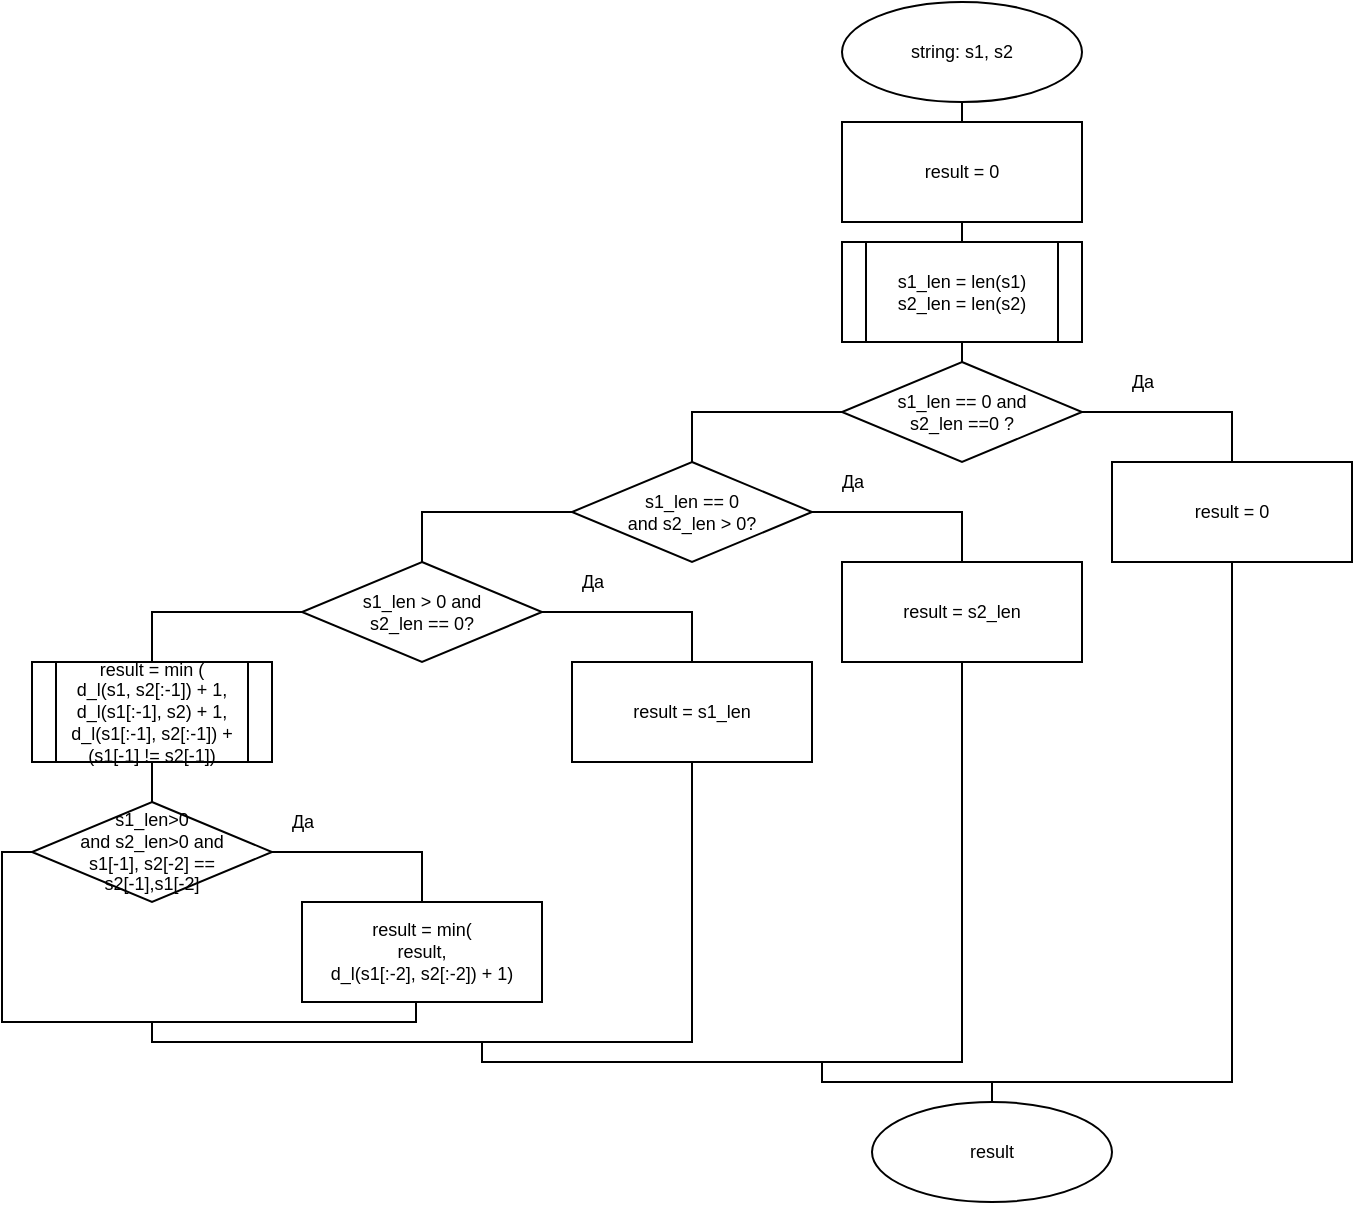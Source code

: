 <mxfile version="13.0.3" type="device" pages="4"><diagram id="ky_D2-CPcVHfG4twRtml" name="rec_dl"><mxGraphModel dx="1348" dy="816" grid="1" gridSize="10" guides="1" tooltips="1" connect="1" arrows="1" fold="1" page="1" pageScale="1" pageWidth="850" pageHeight="1100" math="0" shadow="0"><root><mxCell id="0"/><mxCell id="1" parent="0"/><mxCell id="SP39VCuTIbJQBI7lPQEr-2" value="string: s1, s2" style="ellipse;whiteSpace=wrap;html=1;fontSize=9;" parent="1" vertex="1"><mxGeometry x="550" y="20" width="120" height="50" as="geometry"/></mxCell><mxCell id="SP39VCuTIbJQBI7lPQEr-27" style="edgeStyle=orthogonalEdgeStyle;rounded=0;orthogonalLoop=1;jettySize=auto;html=1;entryX=0.5;entryY=0;entryDx=0;entryDy=0;endArrow=none;endFill=0;fontSize=9;" parent="1" source="SP39VCuTIbJQBI7lPQEr-5" target="SP39VCuTIbJQBI7lPQEr-6" edge="1"><mxGeometry relative="1" as="geometry"/></mxCell><mxCell id="SP39VCuTIbJQBI7lPQEr-5" value="s1_len == 0 and &lt;br&gt;s2_len ==0 ?" style="rhombus;whiteSpace=wrap;html=1;fontSize=9;" parent="1" vertex="1"><mxGeometry x="550" y="200" width="120" height="50" as="geometry"/></mxCell><mxCell id="SP39VCuTIbJQBI7lPQEr-6" value="s1_len == 0 &lt;br&gt;and s2_len &amp;gt; 0?" style="rhombus;whiteSpace=wrap;html=1;fontSize=9;" parent="1" vertex="1"><mxGeometry x="415" y="250" width="120" height="50" as="geometry"/></mxCell><mxCell id="SP39VCuTIbJQBI7lPQEr-7" value="result = 0" style="rounded=0;whiteSpace=wrap;html=1;fontSize=9;" parent="1" vertex="1"><mxGeometry x="685" y="250" width="120" height="50" as="geometry"/></mxCell><mxCell id="SP39VCuTIbJQBI7lPQEr-8" value="result = s2_len" style="rounded=0;whiteSpace=wrap;html=1;fontSize=9;" parent="1" vertex="1"><mxGeometry x="550" y="300" width="120" height="50" as="geometry"/></mxCell><mxCell id="SP39VCuTIbJQBI7lPQEr-9" value="s1_len &amp;gt; 0 and&lt;br&gt;s2_len == 0?" style="rhombus;whiteSpace=wrap;html=1;fontSize=9;" parent="1" vertex="1"><mxGeometry x="280" y="300" width="120" height="50" as="geometry"/></mxCell><mxCell id="SP39VCuTIbJQBI7lPQEr-10" value="result = s1_len" style="rounded=0;whiteSpace=wrap;html=1;fontSize=9;" parent="1" vertex="1"><mxGeometry x="415" y="350" width="120" height="50" as="geometry"/></mxCell><mxCell id="SP39VCuTIbJQBI7lPQEr-11" value="result = min (&lt;br&gt;d_l(s1, s2[:-1]) + 1,&lt;br&gt;d_l(s1[:-1], s2) + 1,&lt;br&gt;d_l(s1[:-1], s2[:-1]) +&lt;br&gt;(s1[-1] != s2[-1])&lt;br&gt;" style="shape=process;whiteSpace=wrap;html=1;backgroundOutline=1;fontSize=9;" parent="1" vertex="1"><mxGeometry x="145" y="350" width="120" height="50" as="geometry"/></mxCell><mxCell id="SP39VCuTIbJQBI7lPQEr-12" value="s1_len&amp;gt;0 &lt;br&gt;and s2_len&amp;gt;0 and &lt;br&gt;s1[-1], s2[-2] == &lt;br&gt;s2[-1],s1[-2]" style="rhombus;whiteSpace=wrap;html=1;fontSize=9;" parent="1" vertex="1"><mxGeometry x="145" y="420" width="120" height="50" as="geometry"/></mxCell><mxCell id="SP39VCuTIbJQBI7lPQEr-13" value="result = min(&lt;br&gt;result,&lt;br&gt;d_l(s1[:-2], s2[:-2]) + 1)" style="rounded=0;whiteSpace=wrap;html=1;fontSize=9;" parent="1" vertex="1"><mxGeometry x="280" y="470" width="120" height="50" as="geometry"/></mxCell><mxCell id="SP39VCuTIbJQBI7lPQEr-14" value="" style="endArrow=none;html=1;entryX=0.5;entryY=1;entryDx=0;entryDy=0;exitX=0.5;exitY=0;exitDx=0;exitDy=0;edgeStyle=orthogonalEdgeStyle;fontSize=9;" parent="1" source="SP39VCuTIbJQBI7lPQEr-3" target="SP39VCuTIbJQBI7lPQEr-2" edge="1"><mxGeometry width="50" height="50" relative="1" as="geometry"><mxPoint x="560" y="440" as="sourcePoint"/><mxPoint x="610" y="390" as="targetPoint"/></mxGeometry></mxCell><mxCell id="SP39VCuTIbJQBI7lPQEr-3" value="result = 0" style="rounded=0;whiteSpace=wrap;html=1;fontSize=9;" parent="1" vertex="1"><mxGeometry x="550" y="80" width="120" height="50" as="geometry"/></mxCell><mxCell id="SP39VCuTIbJQBI7lPQEr-15" value="" style="endArrow=none;html=1;entryX=0.5;entryY=1;entryDx=0;entryDy=0;exitX=0.5;exitY=0;exitDx=0;exitDy=0;edgeStyle=orthogonalEdgeStyle;fontSize=9;" parent="1" source="SP39VCuTIbJQBI7lPQEr-4" target="SP39VCuTIbJQBI7lPQEr-3" edge="1"><mxGeometry width="50" height="50" relative="1" as="geometry"><mxPoint x="610" y="200" as="sourcePoint"/><mxPoint x="610" y="70" as="targetPoint"/></mxGeometry></mxCell><mxCell id="SP39VCuTIbJQBI7lPQEr-4" value="s1_len = len(s1)&lt;br style=&quot;font-size: 9px;&quot;&gt;s2_len = len(s2)" style="shape=process;whiteSpace=wrap;html=1;backgroundOutline=1;fontSize=9;" parent="1" vertex="1"><mxGeometry x="550" y="140" width="120" height="50" as="geometry"/></mxCell><mxCell id="SP39VCuTIbJQBI7lPQEr-16" value="" style="endArrow=none;html=1;entryX=0.5;entryY=1;entryDx=0;entryDy=0;exitX=0.5;exitY=0;exitDx=0;exitDy=0;edgeStyle=orthogonalEdgeStyle;fontSize=9;" parent="1" source="SP39VCuTIbJQBI7lPQEr-5" target="SP39VCuTIbJQBI7lPQEr-4" edge="1"><mxGeometry width="50" height="50" relative="1" as="geometry"><mxPoint x="610" y="200" as="sourcePoint"/><mxPoint x="610" y="130" as="targetPoint"/></mxGeometry></mxCell><mxCell id="SP39VCuTIbJQBI7lPQEr-26" value="result" style="ellipse;whiteSpace=wrap;html=1;fontSize=9;" parent="1" vertex="1"><mxGeometry x="565" y="570" width="120" height="50" as="geometry"/></mxCell><mxCell id="SP39VCuTIbJQBI7lPQEr-28" style="edgeStyle=orthogonalEdgeStyle;rounded=0;orthogonalLoop=1;jettySize=auto;html=1;entryX=0.5;entryY=0;entryDx=0;entryDy=0;endArrow=none;endFill=0;exitX=0;exitY=0.5;exitDx=0;exitDy=0;fontSize=9;" parent="1" source="SP39VCuTIbJQBI7lPQEr-6" target="SP39VCuTIbJQBI7lPQEr-9" edge="1"><mxGeometry relative="1" as="geometry"><mxPoint x="560" y="235" as="sourcePoint"/><mxPoint x="485" y="260" as="targetPoint"/></mxGeometry></mxCell><mxCell id="SP39VCuTIbJQBI7lPQEr-29" style="edgeStyle=orthogonalEdgeStyle;rounded=0;orthogonalLoop=1;jettySize=auto;html=1;entryX=0.5;entryY=0;entryDx=0;entryDy=0;endArrow=none;endFill=0;exitX=0;exitY=0.5;exitDx=0;exitDy=0;fontSize=9;" parent="1" source="SP39VCuTIbJQBI7lPQEr-9" target="SP39VCuTIbJQBI7lPQEr-11" edge="1"><mxGeometry relative="1" as="geometry"><mxPoint x="570" y="245" as="sourcePoint"/><mxPoint x="495" y="270" as="targetPoint"/></mxGeometry></mxCell><mxCell id="SP39VCuTIbJQBI7lPQEr-30" style="edgeStyle=orthogonalEdgeStyle;rounded=0;orthogonalLoop=1;jettySize=auto;html=1;entryX=0.5;entryY=0;entryDx=0;entryDy=0;endArrow=none;endFill=0;exitX=1;exitY=0.5;exitDx=0;exitDy=0;fontSize=9;" parent="1" source="SP39VCuTIbJQBI7lPQEr-5" target="SP39VCuTIbJQBI7lPQEr-7" edge="1"><mxGeometry relative="1" as="geometry"><mxPoint x="580" y="255" as="sourcePoint"/><mxPoint x="505" y="280" as="targetPoint"/></mxGeometry></mxCell><mxCell id="SP39VCuTIbJQBI7lPQEr-31" style="edgeStyle=orthogonalEdgeStyle;rounded=0;orthogonalLoop=1;jettySize=auto;html=1;entryX=1;entryY=0.5;entryDx=0;entryDy=0;endArrow=none;endFill=0;exitX=0.5;exitY=0;exitDx=0;exitDy=0;fontSize=9;" parent="1" source="SP39VCuTIbJQBI7lPQEr-8" target="SP39VCuTIbJQBI7lPQEr-6" edge="1"><mxGeometry relative="1" as="geometry"><mxPoint x="590" y="265" as="sourcePoint"/><mxPoint x="515" y="290" as="targetPoint"/></mxGeometry></mxCell><mxCell id="SP39VCuTIbJQBI7lPQEr-32" style="edgeStyle=orthogonalEdgeStyle;rounded=0;orthogonalLoop=1;jettySize=auto;html=1;entryX=1;entryY=0.5;entryDx=0;entryDy=0;endArrow=none;endFill=0;exitX=0.5;exitY=0;exitDx=0;exitDy=0;fontSize=9;" parent="1" source="SP39VCuTIbJQBI7lPQEr-10" target="SP39VCuTIbJQBI7lPQEr-9" edge="1"><mxGeometry relative="1" as="geometry"><mxPoint x="600" y="275" as="sourcePoint"/><mxPoint x="525" y="300" as="targetPoint"/></mxGeometry></mxCell><mxCell id="SP39VCuTIbJQBI7lPQEr-33" style="edgeStyle=orthogonalEdgeStyle;rounded=0;orthogonalLoop=1;jettySize=auto;html=1;entryX=0.5;entryY=1;entryDx=0;entryDy=0;endArrow=none;endFill=0;exitX=0.5;exitY=0;exitDx=0;exitDy=0;fontSize=9;" parent="1" source="SP39VCuTIbJQBI7lPQEr-12" target="SP39VCuTIbJQBI7lPQEr-11" edge="1"><mxGeometry relative="1" as="geometry"><mxPoint x="610" y="285" as="sourcePoint"/><mxPoint x="535" y="310" as="targetPoint"/></mxGeometry></mxCell><mxCell id="SP39VCuTIbJQBI7lPQEr-36" style="edgeStyle=orthogonalEdgeStyle;rounded=0;orthogonalLoop=1;jettySize=auto;html=1;entryX=0.5;entryY=0;entryDx=0;entryDy=0;endArrow=none;endFill=0;exitX=1;exitY=0.5;exitDx=0;exitDy=0;fontSize=9;" parent="1" source="SP39VCuTIbJQBI7lPQEr-12" target="SP39VCuTIbJQBI7lPQEr-13" edge="1"><mxGeometry relative="1" as="geometry"><mxPoint x="620" y="295" as="sourcePoint"/><mxPoint x="545" y="320" as="targetPoint"/></mxGeometry></mxCell><mxCell id="SP39VCuTIbJQBI7lPQEr-39" style="edgeStyle=orthogonalEdgeStyle;rounded=0;orthogonalLoop=1;jettySize=auto;html=1;endArrow=none;endFill=0;exitX=0.5;exitY=1;exitDx=0;exitDy=0;fontSize=9;" parent="1" source="SP39VCuTIbJQBI7lPQEr-8" edge="1"><mxGeometry relative="1" as="geometry"><mxPoint x="650" y="325" as="sourcePoint"/><mxPoint x="540" y="550" as="targetPoint"/><Array as="points"><mxPoint x="610" y="550"/></Array></mxGeometry></mxCell><mxCell id="SP39VCuTIbJQBI7lPQEr-40" style="edgeStyle=orthogonalEdgeStyle;rounded=0;orthogonalLoop=1;jettySize=auto;html=1;entryX=0.5;entryY=1;entryDx=0;entryDy=0;endArrow=none;endFill=0;fontSize=9;" parent="1" target="SP39VCuTIbJQBI7lPQEr-10" edge="1"><mxGeometry relative="1" as="geometry"><mxPoint x="360" y="540" as="sourcePoint"/><mxPoint x="585" y="360" as="targetPoint"/><Array as="points"><mxPoint x="360" y="540"/><mxPoint x="475" y="540"/></Array></mxGeometry></mxCell><mxCell id="SP39VCuTIbJQBI7lPQEr-41" style="edgeStyle=orthogonalEdgeStyle;rounded=0;orthogonalLoop=1;jettySize=auto;html=1;entryX=0;entryY=0.5;entryDx=0;entryDy=0;endArrow=none;endFill=0;exitX=0.5;exitY=0;exitDx=0;exitDy=0;fontSize=9;" parent="1" source="SP39VCuTIbJQBI7lPQEr-26" target="SP39VCuTIbJQBI7lPQEr-12" edge="1"><mxGeometry relative="1" as="geometry"><mxPoint x="670" y="345" as="sourcePoint"/><mxPoint x="595" y="370" as="targetPoint"/><Array as="points"><mxPoint x="625" y="560"/><mxPoint x="540" y="560"/><mxPoint x="540" y="550"/><mxPoint x="370" y="550"/><mxPoint x="370" y="540"/><mxPoint x="205" y="540"/><mxPoint x="205" y="530"/><mxPoint x="130" y="530"/><mxPoint x="130" y="445"/></Array></mxGeometry></mxCell><mxCell id="SP39VCuTIbJQBI7lPQEr-42" style="edgeStyle=orthogonalEdgeStyle;rounded=0;orthogonalLoop=1;jettySize=auto;html=1;endArrow=none;endFill=0;entryX=0.475;entryY=1;entryDx=0;entryDy=0;entryPerimeter=0;fontSize=9;" parent="1" target="SP39VCuTIbJQBI7lPQEr-13" edge="1"><mxGeometry relative="1" as="geometry"><mxPoint x="170" y="530" as="sourcePoint"/><mxPoint x="410" y="520" as="targetPoint"/><Array as="points"><mxPoint x="170" y="530"/><mxPoint x="337" y="530"/></Array></mxGeometry></mxCell><mxCell id="SP39VCuTIbJQBI7lPQEr-43" style="edgeStyle=orthogonalEdgeStyle;rounded=0;orthogonalLoop=1;jettySize=auto;html=1;endArrow=none;endFill=0;exitX=0.5;exitY=1;exitDx=0;exitDy=0;fontSize=9;" parent="1" source="SP39VCuTIbJQBI7lPQEr-7" edge="1"><mxGeometry relative="1" as="geometry"><mxPoint x="690" y="365" as="sourcePoint"/><mxPoint x="620" y="560" as="targetPoint"/><Array as="points"><mxPoint x="745" y="560"/></Array></mxGeometry></mxCell><mxCell id="SP39VCuTIbJQBI7lPQEr-44" value="Да" style="text;html=1;align=center;verticalAlign=middle;resizable=0;points=[];autosize=1;fontSize=9;" parent="1" vertex="1"><mxGeometry x="685" y="200" width="30" height="20" as="geometry"/></mxCell><mxCell id="SP39VCuTIbJQBI7lPQEr-46" value="Да" style="text;html=1;align=center;verticalAlign=middle;resizable=0;points=[];autosize=1;fontSize=9;" parent="1" vertex="1"><mxGeometry x="540" y="250" width="30" height="20" as="geometry"/></mxCell><mxCell id="SP39VCuTIbJQBI7lPQEr-47" value="Да" style="text;html=1;align=center;verticalAlign=middle;resizable=0;points=[];autosize=1;fontSize=9;" parent="1" vertex="1"><mxGeometry x="410" y="300" width="30" height="20" as="geometry"/></mxCell><mxCell id="SP39VCuTIbJQBI7lPQEr-48" value="Да" style="text;html=1;align=center;verticalAlign=middle;resizable=0;points=[];autosize=1;fontSize=9;" parent="1" vertex="1"><mxGeometry x="265" y="420" width="30" height="20" as="geometry"/></mxCell></root></mxGraphModel></diagram><diagram id="yo1OlaSISUjpaXeY6Pjs" name="non_rec_dl"><mxGraphModel dx="1348" dy="816" grid="1" gridSize="10" guides="1" tooltips="1" connect="1" arrows="1" fold="1" page="1" pageScale="1" pageWidth="850" pageHeight="1100" math="0" shadow="0"><root><mxCell id="4mEBQRxK8XHtS1Krrnjc-0"/><mxCell id="4mEBQRxK8XHtS1Krrnjc-1" parent="4mEBQRxK8XHtS1Krrnjc-0"/><mxCell id="h8uijVu3lMGzjqXWiKqI-0" value="string: s1, s2" style="ellipse;whiteSpace=wrap;html=1;fontSize=9;" vertex="1" parent="4mEBQRxK8XHtS1Krrnjc-1"><mxGeometry x="550" y="10" width="120" height="50" as="geometry"/></mxCell><mxCell id="h8uijVu3lMGzjqXWiKqI-1" style="edgeStyle=orthogonalEdgeStyle;rounded=0;orthogonalLoop=1;jettySize=auto;html=1;entryX=0.5;entryY=0;entryDx=0;entryDy=0;endArrow=none;endFill=0;fontSize=9;" edge="1" parent="4mEBQRxK8XHtS1Krrnjc-1" source="h8uijVu3lMGzjqXWiKqI-2" target="h8uijVu3lMGzjqXWiKqI-3"><mxGeometry relative="1" as="geometry"/></mxCell><mxCell id="h8uijVu3lMGzjqXWiKqI-2" value="s1_len == 0 and &lt;br style=&quot;font-size: 9px;&quot;&gt;s2_len ==0 ?" style="rhombus;whiteSpace=wrap;html=1;fontSize=9;" vertex="1" parent="4mEBQRxK8XHtS1Krrnjc-1"><mxGeometry x="550" y="370" width="120" height="50" as="geometry"/></mxCell><mxCell id="h8uijVu3lMGzjqXWiKqI-3" value="s1_len == 0 &lt;br style=&quot;font-size: 9px;&quot;&gt;and s2_len &amp;gt; 0?" style="rhombus;whiteSpace=wrap;html=1;fontSize=9;" vertex="1" parent="4mEBQRxK8XHtS1Krrnjc-1"><mxGeometry x="415" y="420" width="120" height="50" as="geometry"/></mxCell><mxCell id="h8uijVu3lMGzjqXWiKqI-4" value="matr[i][j]&amp;nbsp;= 0" style="rounded=0;whiteSpace=wrap;html=1;fontSize=9;" vertex="1" parent="4mEBQRxK8XHtS1Krrnjc-1"><mxGeometry x="685" y="420" width="120" height="50" as="geometry"/></mxCell><mxCell id="h8uijVu3lMGzjqXWiKqI-5" value="matr[i][j]&amp;nbsp;= s2_len" style="rounded=0;whiteSpace=wrap;html=1;fontSize=9;" vertex="1" parent="4mEBQRxK8XHtS1Krrnjc-1"><mxGeometry x="550" y="470" width="120" height="50" as="geometry"/></mxCell><mxCell id="h8uijVu3lMGzjqXWiKqI-6" value="s1_len &amp;gt; 0 and&lt;br style=&quot;font-size: 9px;&quot;&gt;s2_len == 0?" style="rhombus;whiteSpace=wrap;html=1;fontSize=9;" vertex="1" parent="4mEBQRxK8XHtS1Krrnjc-1"><mxGeometry x="280" y="470" width="120" height="50" as="geometry"/></mxCell><mxCell id="h8uijVu3lMGzjqXWiKqI-7" value="matr[i][j] = s1_len" style="rounded=0;whiteSpace=wrap;html=1;fontSize=9;" vertex="1" parent="4mEBQRxK8XHtS1Krrnjc-1"><mxGeometry x="415" y="520" width="120" height="50" as="geometry"/></mxCell><mxCell id="h8uijVu3lMGzjqXWiKqI-8" value="result = min (&lt;br style=&quot;font-size: 9px;&quot;&gt;d_l(s1, s2[:-1]) + 1,&lt;br style=&quot;font-size: 9px;&quot;&gt;d_l(s1[:-1], s2) + 1,&lt;br style=&quot;font-size: 9px;&quot;&gt;d_l(s1[:-1], s2[:-1]) +&lt;br style=&quot;font-size: 9px;&quot;&gt;(s1[-1] != s2[-1])&lt;br style=&quot;font-size: 9px;&quot;&gt;" style="shape=process;whiteSpace=wrap;html=1;backgroundOutline=1;fontSize=9;" vertex="1" parent="4mEBQRxK8XHtS1Krrnjc-1"><mxGeometry x="145" y="520" width="120" height="50" as="geometry"/></mxCell><mxCell id="h8uijVu3lMGzjqXWiKqI-9" value="s1_len&amp;gt;0 &lt;br style=&quot;font-size: 9px;&quot;&gt;and s2_len&amp;gt;0 and &lt;br style=&quot;font-size: 9px;&quot;&gt;s1[-1], s2[-2] == &lt;br style=&quot;font-size: 9px;&quot;&gt;s2[-1],s1[-2]" style="rhombus;whiteSpace=wrap;html=1;fontSize=9;" vertex="1" parent="4mEBQRxK8XHtS1Krrnjc-1"><mxGeometry x="145" y="590" width="120" height="50" as="geometry"/></mxCell><mxCell id="h8uijVu3lMGzjqXWiKqI-10" value="matr[i][j]&amp;nbsp;= min(&lt;br style=&quot;font-size: 9px&quot;&gt;result,&lt;br style=&quot;font-size: 9px&quot;&gt;d_l(s1[:-2], s2[:-2]) + 1)" style="rounded=0;whiteSpace=wrap;html=1;fontSize=9;" vertex="1" parent="4mEBQRxK8XHtS1Krrnjc-1"><mxGeometry x="280" y="640" width="120" height="50" as="geometry"/></mxCell><mxCell id="h8uijVu3lMGzjqXWiKqI-12" value="result = 0" style="rounded=0;whiteSpace=wrap;html=1;fontSize=9;" vertex="1" parent="4mEBQRxK8XHtS1Krrnjc-1"><mxGeometry x="550" y="70" width="120" height="50" as="geometry"/></mxCell><mxCell id="h8uijVu3lMGzjqXWiKqI-13" value="" style="endArrow=none;html=1;entryX=0.5;entryY=1;entryDx=0;entryDy=0;exitX=0.5;exitY=0;exitDx=0;exitDy=0;edgeStyle=orthogonalEdgeStyle;fontSize=9;" edge="1" parent="4mEBQRxK8XHtS1Krrnjc-1" source="h8uijVu3lMGzjqXWiKqI-14" target="h8uijVu3lMGzjqXWiKqI-12"><mxGeometry width="50" height="50" relative="1" as="geometry"><mxPoint x="610" y="250" as="sourcePoint"/><mxPoint x="610" y="120" as="targetPoint"/></mxGeometry></mxCell><mxCell id="h8uijVu3lMGzjqXWiKqI-14" value="s1_len = len(s1)&lt;br style=&quot;font-size: 9px;&quot;&gt;s2_len = len(s2)" style="shape=process;whiteSpace=wrap;html=1;backgroundOutline=1;fontSize=9;" vertex="1" parent="4mEBQRxK8XHtS1Krrnjc-1"><mxGeometry x="550" y="130" width="120" height="50" as="geometry"/></mxCell><mxCell id="h8uijVu3lMGzjqXWiKqI-15" value="" style="endArrow=none;html=1;entryX=0.5;entryY=1;entryDx=0;entryDy=0;exitX=0.5;exitY=0;exitDx=0;exitDy=0;edgeStyle=orthogonalEdgeStyle;fontSize=9;" edge="1" parent="4mEBQRxK8XHtS1Krrnjc-1" source="ArWxtV7u7a6Lw9DcwLxi-5" target="h8uijVu3lMGzjqXWiKqI-14"><mxGeometry width="50" height="50" relative="1" as="geometry"><mxPoint x="610" y="250" as="sourcePoint"/><mxPoint x="610" y="180" as="targetPoint"/></mxGeometry></mxCell><mxCell id="h8uijVu3lMGzjqXWiKqI-16" value="result" style="ellipse;whiteSpace=wrap;html=1;fontSize=9;" vertex="1" parent="4mEBQRxK8XHtS1Krrnjc-1"><mxGeometry x="565" y="860" width="120" height="50" as="geometry"/></mxCell><mxCell id="h8uijVu3lMGzjqXWiKqI-17" style="edgeStyle=orthogonalEdgeStyle;rounded=0;orthogonalLoop=1;jettySize=auto;html=1;entryX=0.5;entryY=0;entryDx=0;entryDy=0;endArrow=none;endFill=0;exitX=0;exitY=0.5;exitDx=0;exitDy=0;fontSize=9;" edge="1" parent="4mEBQRxK8XHtS1Krrnjc-1" source="h8uijVu3lMGzjqXWiKqI-3" target="h8uijVu3lMGzjqXWiKqI-6"><mxGeometry relative="1" as="geometry"><mxPoint x="560" y="405" as="sourcePoint"/><mxPoint x="485" y="430" as="targetPoint"/></mxGeometry></mxCell><mxCell id="h8uijVu3lMGzjqXWiKqI-18" style="edgeStyle=orthogonalEdgeStyle;rounded=0;orthogonalLoop=1;jettySize=auto;html=1;entryX=0.5;entryY=0;entryDx=0;entryDy=0;endArrow=none;endFill=0;exitX=0;exitY=0.5;exitDx=0;exitDy=0;fontSize=9;" edge="1" parent="4mEBQRxK8XHtS1Krrnjc-1" source="h8uijVu3lMGzjqXWiKqI-6" target="h8uijVu3lMGzjqXWiKqI-8"><mxGeometry relative="1" as="geometry"><mxPoint x="570" y="415" as="sourcePoint"/><mxPoint x="495" y="440" as="targetPoint"/></mxGeometry></mxCell><mxCell id="h8uijVu3lMGzjqXWiKqI-19" style="edgeStyle=orthogonalEdgeStyle;rounded=0;orthogonalLoop=1;jettySize=auto;html=1;entryX=0.5;entryY=0;entryDx=0;entryDy=0;endArrow=none;endFill=0;exitX=1;exitY=0.5;exitDx=0;exitDy=0;fontSize=9;" edge="1" parent="4mEBQRxK8XHtS1Krrnjc-1" source="h8uijVu3lMGzjqXWiKqI-2" target="h8uijVu3lMGzjqXWiKqI-4"><mxGeometry relative="1" as="geometry"><mxPoint x="580" y="425" as="sourcePoint"/><mxPoint x="505" y="450" as="targetPoint"/></mxGeometry></mxCell><mxCell id="h8uijVu3lMGzjqXWiKqI-20" style="edgeStyle=orthogonalEdgeStyle;rounded=0;orthogonalLoop=1;jettySize=auto;html=1;entryX=1;entryY=0.5;entryDx=0;entryDy=0;endArrow=none;endFill=0;exitX=0.5;exitY=0;exitDx=0;exitDy=0;fontSize=9;" edge="1" parent="4mEBQRxK8XHtS1Krrnjc-1" source="h8uijVu3lMGzjqXWiKqI-5" target="h8uijVu3lMGzjqXWiKqI-3"><mxGeometry relative="1" as="geometry"><mxPoint x="590" y="435" as="sourcePoint"/><mxPoint x="515" y="460" as="targetPoint"/></mxGeometry></mxCell><mxCell id="h8uijVu3lMGzjqXWiKqI-21" style="edgeStyle=orthogonalEdgeStyle;rounded=0;orthogonalLoop=1;jettySize=auto;html=1;entryX=1;entryY=0.5;entryDx=0;entryDy=0;endArrow=none;endFill=0;exitX=0.5;exitY=0;exitDx=0;exitDy=0;fontSize=9;" edge="1" parent="4mEBQRxK8XHtS1Krrnjc-1" source="h8uijVu3lMGzjqXWiKqI-7" target="h8uijVu3lMGzjqXWiKqI-6"><mxGeometry relative="1" as="geometry"><mxPoint x="600" y="445" as="sourcePoint"/><mxPoint x="525" y="470" as="targetPoint"/></mxGeometry></mxCell><mxCell id="h8uijVu3lMGzjqXWiKqI-22" style="edgeStyle=orthogonalEdgeStyle;rounded=0;orthogonalLoop=1;jettySize=auto;html=1;entryX=0.5;entryY=1;entryDx=0;entryDy=0;endArrow=none;endFill=0;exitX=0.5;exitY=0;exitDx=0;exitDy=0;fontSize=9;" edge="1" parent="4mEBQRxK8XHtS1Krrnjc-1" source="h8uijVu3lMGzjqXWiKqI-9" target="h8uijVu3lMGzjqXWiKqI-8"><mxGeometry relative="1" as="geometry"><mxPoint x="610" y="455" as="sourcePoint"/><mxPoint x="535" y="480" as="targetPoint"/></mxGeometry></mxCell><mxCell id="h8uijVu3lMGzjqXWiKqI-23" style="edgeStyle=orthogonalEdgeStyle;rounded=0;orthogonalLoop=1;jettySize=auto;html=1;entryX=0.5;entryY=0;entryDx=0;entryDy=0;endArrow=none;endFill=0;exitX=1;exitY=0.5;exitDx=0;exitDy=0;fontSize=9;" edge="1" parent="4mEBQRxK8XHtS1Krrnjc-1" source="h8uijVu3lMGzjqXWiKqI-9" target="h8uijVu3lMGzjqXWiKqI-10"><mxGeometry relative="1" as="geometry"><mxPoint x="620" y="465" as="sourcePoint"/><mxPoint x="545" y="490" as="targetPoint"/></mxGeometry></mxCell><mxCell id="h8uijVu3lMGzjqXWiKqI-24" style="edgeStyle=orthogonalEdgeStyle;rounded=0;orthogonalLoop=1;jettySize=auto;html=1;endArrow=none;endFill=0;exitX=0.5;exitY=1;exitDx=0;exitDy=0;fontSize=9;" edge="1" parent="4mEBQRxK8XHtS1Krrnjc-1" source="h8uijVu3lMGzjqXWiKqI-5"><mxGeometry relative="1" as="geometry"><mxPoint x="650" y="495" as="sourcePoint"/><mxPoint x="540" y="720" as="targetPoint"/><Array as="points"><mxPoint x="610" y="720"/></Array></mxGeometry></mxCell><mxCell id="h8uijVu3lMGzjqXWiKqI-25" style="edgeStyle=orthogonalEdgeStyle;rounded=0;orthogonalLoop=1;jettySize=auto;html=1;entryX=0.5;entryY=1;entryDx=0;entryDy=0;endArrow=none;endFill=0;fontSize=9;" edge="1" parent="4mEBQRxK8XHtS1Krrnjc-1" target="h8uijVu3lMGzjqXWiKqI-7"><mxGeometry relative="1" as="geometry"><mxPoint x="360" y="710" as="sourcePoint"/><mxPoint x="585" y="530" as="targetPoint"/><Array as="points"><mxPoint x="360" y="710"/><mxPoint x="475" y="710"/></Array></mxGeometry></mxCell><mxCell id="h8uijVu3lMGzjqXWiKqI-26" style="edgeStyle=orthogonalEdgeStyle;rounded=0;orthogonalLoop=1;jettySize=auto;html=1;entryX=0;entryY=0.5;entryDx=0;entryDy=0;endArrow=none;endFill=0;exitX=0.5;exitY=1;exitDx=0;exitDy=0;fontSize=9;exitPerimeter=0;" edge="1" parent="4mEBQRxK8XHtS1Krrnjc-1" source="ArWxtV7u7a6Lw9DcwLxi-13" target="h8uijVu3lMGzjqXWiKqI-9"><mxGeometry relative="1" as="geometry"><mxPoint x="670" y="515" as="sourcePoint"/><mxPoint x="595" y="540" as="targetPoint"/><Array as="points"><mxPoint x="625" y="800"/><mxPoint x="625" y="730"/><mxPoint x="540" y="730"/><mxPoint x="540" y="720"/><mxPoint x="370" y="720"/><mxPoint x="370" y="710"/><mxPoint x="205" y="710"/><mxPoint x="205" y="700"/><mxPoint x="130" y="700"/><mxPoint x="130" y="615"/></Array></mxGeometry></mxCell><mxCell id="h8uijVu3lMGzjqXWiKqI-27" style="edgeStyle=orthogonalEdgeStyle;rounded=0;orthogonalLoop=1;jettySize=auto;html=1;endArrow=none;endFill=0;entryX=0.475;entryY=1;entryDx=0;entryDy=0;entryPerimeter=0;fontSize=9;" edge="1" parent="4mEBQRxK8XHtS1Krrnjc-1" target="h8uijVu3lMGzjqXWiKqI-10"><mxGeometry relative="1" as="geometry"><mxPoint x="170" y="700" as="sourcePoint"/><mxPoint x="410" y="690" as="targetPoint"/><Array as="points"><mxPoint x="170" y="700"/><mxPoint x="337" y="700"/></Array></mxGeometry></mxCell><mxCell id="h8uijVu3lMGzjqXWiKqI-28" style="edgeStyle=orthogonalEdgeStyle;rounded=0;orthogonalLoop=1;jettySize=auto;html=1;endArrow=none;endFill=0;exitX=0.5;exitY=1;exitDx=0;exitDy=0;fontSize=9;" edge="1" parent="4mEBQRxK8XHtS1Krrnjc-1" source="h8uijVu3lMGzjqXWiKqI-4"><mxGeometry relative="1" as="geometry"><mxPoint x="690" y="535" as="sourcePoint"/><mxPoint x="620" y="730" as="targetPoint"/><Array as="points"><mxPoint x="745" y="730"/></Array></mxGeometry></mxCell><mxCell id="h8uijVu3lMGzjqXWiKqI-29" value="Да" style="text;html=1;align=center;verticalAlign=middle;resizable=0;points=[];autosize=1;fontSize=9;" vertex="1" parent="4mEBQRxK8XHtS1Krrnjc-1"><mxGeometry x="685" y="370" width="30" height="20" as="geometry"/></mxCell><mxCell id="h8uijVu3lMGzjqXWiKqI-30" value="Да" style="text;html=1;align=center;verticalAlign=middle;resizable=0;points=[];autosize=1;fontSize=9;" vertex="1" parent="4mEBQRxK8XHtS1Krrnjc-1"><mxGeometry x="540" y="420" width="30" height="20" as="geometry"/></mxCell><mxCell id="h8uijVu3lMGzjqXWiKqI-31" value="Да" style="text;html=1;align=center;verticalAlign=middle;resizable=0;points=[];autosize=1;fontSize=9;" vertex="1" parent="4mEBQRxK8XHtS1Krrnjc-1"><mxGeometry x="410" y="470" width="30" height="20" as="geometry"/></mxCell><mxCell id="h8uijVu3lMGzjqXWiKqI-32" value="Да" style="text;html=1;align=center;verticalAlign=middle;resizable=0;points=[];autosize=1;fontSize=9;" vertex="1" parent="4mEBQRxK8XHtS1Krrnjc-1"><mxGeometry x="265" y="590" width="30" height="20" as="geometry"/></mxCell><mxCell id="ArWxtV7u7a6Lw9DcwLxi-2" value="" style="endArrow=none;html=1;entryX=0.5;entryY=1;entryDx=0;entryDy=0;exitX=0.5;exitY=0;exitDx=0;exitDy=0;edgeStyle=orthogonalEdgeStyle;fontSize=9;" edge="1" parent="4mEBQRxK8XHtS1Krrnjc-1" source="h8uijVu3lMGzjqXWiKqI-12" target="h8uijVu3lMGzjqXWiKqI-0"><mxGeometry width="50" height="50" relative="1" as="geometry"><mxPoint x="610" y="130" as="sourcePoint"/><mxPoint x="610" y="120" as="targetPoint"/></mxGeometry></mxCell><mxCell id="ArWxtV7u7a6Lw9DcwLxi-4" value="&lt;span&gt;Цикл j от 0 до s2_len + 1&lt;/span&gt;" style="strokeWidth=1;html=1;shape=mxgraph.flowchart.loop_limit;whiteSpace=wrap;direction=west;fontSize=9;" vertex="1" parent="4mEBQRxK8XHtS1Krrnjc-1"><mxGeometry x="565" y="740" width="120" height="50" as="geometry"/></mxCell><mxCell id="ArWxtV7u7a6Lw9DcwLxi-5" value="matr = int(0)[s1_len + 1][s2_len + 1]" style="rounded=0;whiteSpace=wrap;html=1;fontSize=9;" vertex="1" parent="4mEBQRxK8XHtS1Krrnjc-1"><mxGeometry x="550" y="190" width="120" height="50" as="geometry"/></mxCell><mxCell id="ArWxtV7u7a6Lw9DcwLxi-6" value="" style="endArrow=none;html=1;entryX=0.5;entryY=1;entryDx=0;entryDy=0;exitX=0.5;exitY=0;exitDx=0;exitDy=0;edgeStyle=orthogonalEdgeStyle;fontSize=9;" edge="1" parent="4mEBQRxK8XHtS1Krrnjc-1" source="ArWxtV7u7a6Lw9DcwLxi-3" target="ArWxtV7u7a6Lw9DcwLxi-5"><mxGeometry width="50" height="50" relative="1" as="geometry"><mxPoint x="610" y="320" as="sourcePoint"/><mxPoint x="610" y="250" as="targetPoint"/></mxGeometry></mxCell><mxCell id="ArWxtV7u7a6Lw9DcwLxi-3" value="Цикл i от 0 до s1_len + 1" style="strokeWidth=1;html=1;shape=mxgraph.flowchart.loop_limit;whiteSpace=wrap;fontSize=9;" vertex="1" parent="4mEBQRxK8XHtS1Krrnjc-1"><mxGeometry x="550" y="250" width="120" height="50" as="geometry"/></mxCell><mxCell id="ArWxtV7u7a6Lw9DcwLxi-7" value="" style="endArrow=none;html=1;entryX=0.5;entryY=1;entryDx=0;entryDy=0;exitX=0.5;exitY=0;exitDx=0;exitDy=0;edgeStyle=orthogonalEdgeStyle;fontSize=9;" edge="1" parent="4mEBQRxK8XHtS1Krrnjc-1" source="ArWxtV7u7a6Lw9DcwLxi-10" target="ArWxtV7u7a6Lw9DcwLxi-3"><mxGeometry width="50" height="50" relative="1" as="geometry"><mxPoint x="745" y="310" as="sourcePoint"/><mxPoint x="610" y="240" as="targetPoint"/></mxGeometry></mxCell><mxCell id="ArWxtV7u7a6Lw9DcwLxi-10" value="Цикл j от 0 до s2_len + 1" style="strokeWidth=1;html=1;shape=mxgraph.flowchart.loop_limit;whiteSpace=wrap;fontSize=9;" vertex="1" parent="4mEBQRxK8XHtS1Krrnjc-1"><mxGeometry x="550" y="310" width="120" height="50" as="geometry"/></mxCell><mxCell id="ArWxtV7u7a6Lw9DcwLxi-11" value="" style="endArrow=none;html=1;entryX=0.5;entryY=1;entryDx=0;entryDy=0;exitX=0.5;exitY=0;exitDx=0;exitDy=0;edgeStyle=orthogonalEdgeStyle;fontSize=9;" edge="1" parent="4mEBQRxK8XHtS1Krrnjc-1" source="h8uijVu3lMGzjqXWiKqI-2" target="ArWxtV7u7a6Lw9DcwLxi-10"><mxGeometry width="50" height="50" relative="1" as="geometry"><mxPoint x="610" y="390" as="sourcePoint"/><mxPoint x="610" y="300" as="targetPoint"/></mxGeometry></mxCell><mxCell id="ArWxtV7u7a6Lw9DcwLxi-13" value="&lt;meta http-equiv=&quot;content-type&quot; content=&quot;text/html; charset=utf-8&quot; style=&quot;&quot;&gt;&lt;span style=&quot;font-family: Helvetica; font-size: 9px; font-style: normal; font-variant-ligatures: normal; font-variant-caps: normal; font-weight: 400; letter-spacing: normal; orphans: 2; text-align: center; text-indent: 0px; text-transform: none; widows: 2; word-spacing: 0px; -webkit-text-stroke-width: 0px; background-color: rgb(248, 249, 250); text-decoration-style: initial; text-decoration-color: initial; float: none; display: inline !important;&quot;&gt;Цикл j от 0 до s2_len + 1&lt;/span&gt;" style="strokeWidth=1;html=1;shape=mxgraph.flowchart.loop_limit;whiteSpace=wrap;direction=west;fontSize=9;" vertex="1" parent="4mEBQRxK8XHtS1Krrnjc-1"><mxGeometry x="565" y="800" width="120" height="50" as="geometry"/></mxCell><mxCell id="ArWxtV7u7a6Lw9DcwLxi-17" style="edgeStyle=orthogonalEdgeStyle;rounded=0;orthogonalLoop=1;jettySize=auto;html=1;endArrow=none;endFill=0;fontSize=9;exitX=0.5;exitY=0;exitDx=0;exitDy=0;exitPerimeter=0;entryX=0.5;entryY=0;entryDx=0;entryDy=0;" edge="1" parent="4mEBQRxK8XHtS1Krrnjc-1" source="ArWxtV7u7a6Lw9DcwLxi-13" target="h8uijVu3lMGzjqXWiKqI-16"><mxGeometry relative="1" as="geometry"><mxPoint x="560" y="405" as="sourcePoint"/><mxPoint x="510" y="1006" as="targetPoint"/></mxGeometry></mxCell></root></mxGraphModel></diagram><diagram id="S9V99na3EUjgJX1ZtrjI" name="non_rec_l"><mxGraphModel dx="1348" dy="816" grid="1" gridSize="10" guides="1" tooltips="1" connect="1" arrows="1" fold="1" page="1" pageScale="1" pageWidth="850" pageHeight="1100" math="0" shadow="0"><root><mxCell id="v2gn5WKlSUtSM4TyP8nT-0"/><mxCell id="v2gn5WKlSUtSM4TyP8nT-1" parent="v2gn5WKlSUtSM4TyP8nT-0"/><mxCell id="aZtvMd8RuTOdP08qzcAd-0" value="string: s1, s2" style="ellipse;whiteSpace=wrap;html=1;fontSize=9;" vertex="1" parent="v2gn5WKlSUtSM4TyP8nT-1"><mxGeometry x="550" y="10" width="120" height="50" as="geometry"/></mxCell><mxCell id="aZtvMd8RuTOdP08qzcAd-1" style="edgeStyle=orthogonalEdgeStyle;rounded=0;orthogonalLoop=1;jettySize=auto;html=1;entryX=0.5;entryY=0;entryDx=0;entryDy=0;endArrow=none;endFill=0;fontSize=9;" edge="1" parent="v2gn5WKlSUtSM4TyP8nT-1" source="aZtvMd8RuTOdP08qzcAd-2" target="aZtvMd8RuTOdP08qzcAd-3"><mxGeometry relative="1" as="geometry"/></mxCell><mxCell id="aZtvMd8RuTOdP08qzcAd-2" value="s1_len == 0 and &lt;br style=&quot;font-size: 9px;&quot;&gt;s2_len ==0 ?" style="rhombus;whiteSpace=wrap;html=1;fontSize=9;" vertex="1" parent="v2gn5WKlSUtSM4TyP8nT-1"><mxGeometry x="550" y="370" width="120" height="50" as="geometry"/></mxCell><mxCell id="aZtvMd8RuTOdP08qzcAd-3" value="s1_len == 0 &lt;br style=&quot;font-size: 9px;&quot;&gt;and s2_len &amp;gt; 0?" style="rhombus;whiteSpace=wrap;html=1;fontSize=9;" vertex="1" parent="v2gn5WKlSUtSM4TyP8nT-1"><mxGeometry x="415" y="420" width="120" height="50" as="geometry"/></mxCell><mxCell id="aZtvMd8RuTOdP08qzcAd-4" value="matr[i][j]&amp;nbsp;= 0" style="rounded=0;whiteSpace=wrap;html=1;fontSize=9;" vertex="1" parent="v2gn5WKlSUtSM4TyP8nT-1"><mxGeometry x="685" y="420" width="120" height="50" as="geometry"/></mxCell><mxCell id="aZtvMd8RuTOdP08qzcAd-5" value="matr[i][j]&amp;nbsp;= s2_len" style="rounded=0;whiteSpace=wrap;html=1;fontSize=9;" vertex="1" parent="v2gn5WKlSUtSM4TyP8nT-1"><mxGeometry x="550" y="470" width="120" height="50" as="geometry"/></mxCell><mxCell id="aZtvMd8RuTOdP08qzcAd-6" value="s1_len &amp;gt; 0 and&lt;br style=&quot;font-size: 9px;&quot;&gt;s2_len == 0?" style="rhombus;whiteSpace=wrap;html=1;fontSize=9;" vertex="1" parent="v2gn5WKlSUtSM4TyP8nT-1"><mxGeometry x="280" y="470" width="120" height="50" as="geometry"/></mxCell><mxCell id="aZtvMd8RuTOdP08qzcAd-7" value="matr[i][j] = s1_len" style="rounded=0;whiteSpace=wrap;html=1;fontSize=9;" vertex="1" parent="v2gn5WKlSUtSM4TyP8nT-1"><mxGeometry x="415" y="520" width="120" height="50" as="geometry"/></mxCell><mxCell id="aZtvMd8RuTOdP08qzcAd-8" value="result = min (&lt;br style=&quot;font-size: 9px;&quot;&gt;d_l(s1, s2[:-1]) + 1,&lt;br style=&quot;font-size: 9px;&quot;&gt;d_l(s1[:-1], s2) + 1,&lt;br style=&quot;font-size: 9px;&quot;&gt;d_l(s1[:-1], s2[:-1]) +&lt;br style=&quot;font-size: 9px;&quot;&gt;(s1[-1] != s2[-1])&lt;br style=&quot;font-size: 9px;&quot;&gt;" style="shape=process;whiteSpace=wrap;html=1;backgroundOutline=1;fontSize=9;" vertex="1" parent="v2gn5WKlSUtSM4TyP8nT-1"><mxGeometry x="145" y="520" width="120" height="50" as="geometry"/></mxCell><mxCell id="aZtvMd8RuTOdP08qzcAd-11" value="result = 0" style="rounded=0;whiteSpace=wrap;html=1;fontSize=9;" vertex="1" parent="v2gn5WKlSUtSM4TyP8nT-1"><mxGeometry x="550" y="70" width="120" height="50" as="geometry"/></mxCell><mxCell id="aZtvMd8RuTOdP08qzcAd-12" value="" style="endArrow=none;html=1;entryX=0.5;entryY=1;entryDx=0;entryDy=0;exitX=0.5;exitY=0;exitDx=0;exitDy=0;edgeStyle=orthogonalEdgeStyle;fontSize=9;" edge="1" parent="v2gn5WKlSUtSM4TyP8nT-1" source="aZtvMd8RuTOdP08qzcAd-13" target="aZtvMd8RuTOdP08qzcAd-11"><mxGeometry width="50" height="50" relative="1" as="geometry"><mxPoint x="610" y="250" as="sourcePoint"/><mxPoint x="610" y="120" as="targetPoint"/></mxGeometry></mxCell><mxCell id="aZtvMd8RuTOdP08qzcAd-13" value="s1_len = len(s1)&lt;br style=&quot;font-size: 9px;&quot;&gt;s2_len = len(s2)" style="shape=process;whiteSpace=wrap;html=1;backgroundOutline=1;fontSize=9;" vertex="1" parent="v2gn5WKlSUtSM4TyP8nT-1"><mxGeometry x="550" y="130" width="120" height="50" as="geometry"/></mxCell><mxCell id="aZtvMd8RuTOdP08qzcAd-14" value="" style="endArrow=none;html=1;entryX=0.5;entryY=1;entryDx=0;entryDy=0;exitX=0.5;exitY=0;exitDx=0;exitDy=0;edgeStyle=orthogonalEdgeStyle;fontSize=9;" edge="1" parent="v2gn5WKlSUtSM4TyP8nT-1" source="aZtvMd8RuTOdP08qzcAd-34" target="aZtvMd8RuTOdP08qzcAd-13"><mxGeometry width="50" height="50" relative="1" as="geometry"><mxPoint x="610" y="250" as="sourcePoint"/><mxPoint x="610" y="180" as="targetPoint"/></mxGeometry></mxCell><mxCell id="aZtvMd8RuTOdP08qzcAd-15" value="result" style="ellipse;whiteSpace=wrap;html=1;fontSize=9;" vertex="1" parent="v2gn5WKlSUtSM4TyP8nT-1"><mxGeometry x="565" y="760" width="120" height="50" as="geometry"/></mxCell><mxCell id="aZtvMd8RuTOdP08qzcAd-16" style="edgeStyle=orthogonalEdgeStyle;rounded=0;orthogonalLoop=1;jettySize=auto;html=1;entryX=0.5;entryY=0;entryDx=0;entryDy=0;endArrow=none;endFill=0;exitX=0;exitY=0.5;exitDx=0;exitDy=0;fontSize=9;" edge="1" parent="v2gn5WKlSUtSM4TyP8nT-1" source="aZtvMd8RuTOdP08qzcAd-3" target="aZtvMd8RuTOdP08qzcAd-6"><mxGeometry relative="1" as="geometry"><mxPoint x="560" y="405" as="sourcePoint"/><mxPoint x="485" y="430" as="targetPoint"/></mxGeometry></mxCell><mxCell id="aZtvMd8RuTOdP08qzcAd-17" style="edgeStyle=orthogonalEdgeStyle;rounded=0;orthogonalLoop=1;jettySize=auto;html=1;entryX=0.5;entryY=0;entryDx=0;entryDy=0;endArrow=none;endFill=0;exitX=0;exitY=0.5;exitDx=0;exitDy=0;fontSize=9;" edge="1" parent="v2gn5WKlSUtSM4TyP8nT-1" source="aZtvMd8RuTOdP08qzcAd-6" target="aZtvMd8RuTOdP08qzcAd-8"><mxGeometry relative="1" as="geometry"><mxPoint x="570" y="415" as="sourcePoint"/><mxPoint x="495" y="440" as="targetPoint"/></mxGeometry></mxCell><mxCell id="aZtvMd8RuTOdP08qzcAd-18" style="edgeStyle=orthogonalEdgeStyle;rounded=0;orthogonalLoop=1;jettySize=auto;html=1;entryX=0.5;entryY=0;entryDx=0;entryDy=0;endArrow=none;endFill=0;exitX=1;exitY=0.5;exitDx=0;exitDy=0;fontSize=9;" edge="1" parent="v2gn5WKlSUtSM4TyP8nT-1" source="aZtvMd8RuTOdP08qzcAd-2" target="aZtvMd8RuTOdP08qzcAd-4"><mxGeometry relative="1" as="geometry"><mxPoint x="580" y="425" as="sourcePoint"/><mxPoint x="505" y="450" as="targetPoint"/></mxGeometry></mxCell><mxCell id="aZtvMd8RuTOdP08qzcAd-19" style="edgeStyle=orthogonalEdgeStyle;rounded=0;orthogonalLoop=1;jettySize=auto;html=1;entryX=1;entryY=0.5;entryDx=0;entryDy=0;endArrow=none;endFill=0;exitX=0.5;exitY=0;exitDx=0;exitDy=0;fontSize=9;" edge="1" parent="v2gn5WKlSUtSM4TyP8nT-1" source="aZtvMd8RuTOdP08qzcAd-5" target="aZtvMd8RuTOdP08qzcAd-3"><mxGeometry relative="1" as="geometry"><mxPoint x="590" y="435" as="sourcePoint"/><mxPoint x="515" y="460" as="targetPoint"/></mxGeometry></mxCell><mxCell id="aZtvMd8RuTOdP08qzcAd-20" style="edgeStyle=orthogonalEdgeStyle;rounded=0;orthogonalLoop=1;jettySize=auto;html=1;entryX=1;entryY=0.5;entryDx=0;entryDy=0;endArrow=none;endFill=0;exitX=0.5;exitY=0;exitDx=0;exitDy=0;fontSize=9;" edge="1" parent="v2gn5WKlSUtSM4TyP8nT-1" source="aZtvMd8RuTOdP08qzcAd-7" target="aZtvMd8RuTOdP08qzcAd-6"><mxGeometry relative="1" as="geometry"><mxPoint x="600" y="445" as="sourcePoint"/><mxPoint x="525" y="470" as="targetPoint"/></mxGeometry></mxCell><mxCell id="aZtvMd8RuTOdP08qzcAd-23" style="edgeStyle=orthogonalEdgeStyle;rounded=0;orthogonalLoop=1;jettySize=auto;html=1;endArrow=none;endFill=0;exitX=0.5;exitY=1;exitDx=0;exitDy=0;fontSize=9;" edge="1" parent="v2gn5WKlSUtSM4TyP8nT-1" source="aZtvMd8RuTOdP08qzcAd-5"><mxGeometry relative="1" as="geometry"><mxPoint x="650" y="495" as="sourcePoint"/><mxPoint x="540" y="610" as="targetPoint"/><Array as="points"><mxPoint x="610" y="610"/><mxPoint x="540" y="610"/></Array></mxGeometry></mxCell><mxCell id="aZtvMd8RuTOdP08qzcAd-24" style="edgeStyle=orthogonalEdgeStyle;rounded=0;orthogonalLoop=1;jettySize=auto;html=1;entryX=0.5;entryY=1;entryDx=0;entryDy=0;endArrow=none;endFill=0;fontSize=9;" edge="1" parent="v2gn5WKlSUtSM4TyP8nT-1" target="aZtvMd8RuTOdP08qzcAd-7"><mxGeometry relative="1" as="geometry"><mxPoint x="360" y="590" as="sourcePoint"/><mxPoint x="585" y="530" as="targetPoint"/><Array as="points"><mxPoint x="360" y="590"/><mxPoint x="475" y="590"/></Array></mxGeometry></mxCell><mxCell id="aZtvMd8RuTOdP08qzcAd-25" style="edgeStyle=orthogonalEdgeStyle;rounded=0;orthogonalLoop=1;jettySize=auto;html=1;entryX=0.5;entryY=1;entryDx=0;entryDy=0;endArrow=none;endFill=0;exitX=0.5;exitY=1;exitDx=0;exitDy=0;fontSize=9;exitPerimeter=0;" edge="1" parent="v2gn5WKlSUtSM4TyP8nT-1" source="aZtvMd8RuTOdP08qzcAd-40" target="aZtvMd8RuTOdP08qzcAd-8"><mxGeometry relative="1" as="geometry"><mxPoint x="670" y="515" as="sourcePoint"/><mxPoint x="145" y="615" as="targetPoint"/><Array as="points"><mxPoint x="625" y="630"/><mxPoint x="540" y="630"/><mxPoint x="540" y="610"/><mxPoint x="370" y="610"/><mxPoint x="370" y="590"/><mxPoint x="205" y="590"/></Array></mxGeometry></mxCell><mxCell id="aZtvMd8RuTOdP08qzcAd-27" style="edgeStyle=orthogonalEdgeStyle;rounded=0;orthogonalLoop=1;jettySize=auto;html=1;endArrow=none;endFill=0;exitX=0.5;exitY=1;exitDx=0;exitDy=0;fontSize=9;" edge="1" parent="v2gn5WKlSUtSM4TyP8nT-1" source="aZtvMd8RuTOdP08qzcAd-4"><mxGeometry relative="1" as="geometry"><mxPoint x="690" y="535" as="sourcePoint"/><mxPoint x="620" y="630" as="targetPoint"/><Array as="points"><mxPoint x="745" y="630"/><mxPoint x="620" y="630"/></Array></mxGeometry></mxCell><mxCell id="aZtvMd8RuTOdP08qzcAd-28" value="Да" style="text;html=1;align=center;verticalAlign=middle;resizable=0;points=[];autosize=1;fontSize=9;" vertex="1" parent="v2gn5WKlSUtSM4TyP8nT-1"><mxGeometry x="685" y="370" width="30" height="20" as="geometry"/></mxCell><mxCell id="aZtvMd8RuTOdP08qzcAd-29" value="Да" style="text;html=1;align=center;verticalAlign=middle;resizable=0;points=[];autosize=1;fontSize=9;" vertex="1" parent="v2gn5WKlSUtSM4TyP8nT-1"><mxGeometry x="540" y="420" width="30" height="20" as="geometry"/></mxCell><mxCell id="aZtvMd8RuTOdP08qzcAd-30" value="Да" style="text;html=1;align=center;verticalAlign=middle;resizable=0;points=[];autosize=1;fontSize=9;" vertex="1" parent="v2gn5WKlSUtSM4TyP8nT-1"><mxGeometry x="410" y="470" width="30" height="20" as="geometry"/></mxCell><mxCell id="aZtvMd8RuTOdP08qzcAd-32" value="" style="endArrow=none;html=1;entryX=0.5;entryY=1;entryDx=0;entryDy=0;exitX=0.5;exitY=0;exitDx=0;exitDy=0;edgeStyle=orthogonalEdgeStyle;fontSize=9;" edge="1" parent="v2gn5WKlSUtSM4TyP8nT-1" source="aZtvMd8RuTOdP08qzcAd-11" target="aZtvMd8RuTOdP08qzcAd-0"><mxGeometry width="50" height="50" relative="1" as="geometry"><mxPoint x="610" y="130" as="sourcePoint"/><mxPoint x="610" y="120" as="targetPoint"/></mxGeometry></mxCell><mxCell id="aZtvMd8RuTOdP08qzcAd-33" value="&lt;span&gt;Цикл j от 0 до s2_len + 1&lt;/span&gt;" style="strokeWidth=1;html=1;shape=mxgraph.flowchart.loop_limit;whiteSpace=wrap;direction=west;fontSize=9;" vertex="1" parent="v2gn5WKlSUtSM4TyP8nT-1"><mxGeometry x="565" y="640" width="120" height="50" as="geometry"/></mxCell><mxCell id="aZtvMd8RuTOdP08qzcAd-34" value="matr = int(0)[s1_len + 1][s2_len + 1]" style="rounded=0;whiteSpace=wrap;html=1;fontSize=9;" vertex="1" parent="v2gn5WKlSUtSM4TyP8nT-1"><mxGeometry x="550" y="190" width="120" height="50" as="geometry"/></mxCell><mxCell id="aZtvMd8RuTOdP08qzcAd-35" value="" style="endArrow=none;html=1;entryX=0.5;entryY=1;entryDx=0;entryDy=0;exitX=0.5;exitY=0;exitDx=0;exitDy=0;edgeStyle=orthogonalEdgeStyle;fontSize=9;" edge="1" parent="v2gn5WKlSUtSM4TyP8nT-1" source="aZtvMd8RuTOdP08qzcAd-36" target="aZtvMd8RuTOdP08qzcAd-34"><mxGeometry width="50" height="50" relative="1" as="geometry"><mxPoint x="610" y="320" as="sourcePoint"/><mxPoint x="610" y="250" as="targetPoint"/></mxGeometry></mxCell><mxCell id="aZtvMd8RuTOdP08qzcAd-36" value="Цикл i от 0 до s1_len + 1" style="strokeWidth=1;html=1;shape=mxgraph.flowchart.loop_limit;whiteSpace=wrap;fontSize=9;" vertex="1" parent="v2gn5WKlSUtSM4TyP8nT-1"><mxGeometry x="550" y="250" width="120" height="50" as="geometry"/></mxCell><mxCell id="aZtvMd8RuTOdP08qzcAd-37" value="" style="endArrow=none;html=1;entryX=0.5;entryY=1;entryDx=0;entryDy=0;exitX=0.5;exitY=0;exitDx=0;exitDy=0;edgeStyle=orthogonalEdgeStyle;fontSize=9;" edge="1" parent="v2gn5WKlSUtSM4TyP8nT-1" source="aZtvMd8RuTOdP08qzcAd-38" target="aZtvMd8RuTOdP08qzcAd-36"><mxGeometry width="50" height="50" relative="1" as="geometry"><mxPoint x="745" y="310" as="sourcePoint"/><mxPoint x="610" y="240" as="targetPoint"/></mxGeometry></mxCell><mxCell id="aZtvMd8RuTOdP08qzcAd-38" value="Цикл j от 0 до s2_len + 1" style="strokeWidth=1;html=1;shape=mxgraph.flowchart.loop_limit;whiteSpace=wrap;fontSize=9;" vertex="1" parent="v2gn5WKlSUtSM4TyP8nT-1"><mxGeometry x="550" y="310" width="120" height="50" as="geometry"/></mxCell><mxCell id="aZtvMd8RuTOdP08qzcAd-39" value="" style="endArrow=none;html=1;entryX=0.5;entryY=1;entryDx=0;entryDy=0;exitX=0.5;exitY=0;exitDx=0;exitDy=0;edgeStyle=orthogonalEdgeStyle;fontSize=9;" edge="1" parent="v2gn5WKlSUtSM4TyP8nT-1" source="aZtvMd8RuTOdP08qzcAd-2" target="aZtvMd8RuTOdP08qzcAd-38"><mxGeometry width="50" height="50" relative="1" as="geometry"><mxPoint x="610" y="390" as="sourcePoint"/><mxPoint x="610" y="300" as="targetPoint"/></mxGeometry></mxCell><mxCell id="aZtvMd8RuTOdP08qzcAd-40" value="&lt;meta http-equiv=&quot;content-type&quot; content=&quot;text/html; charset=utf-8&quot; style=&quot;&quot;&gt;&lt;span style=&quot;font-family: Helvetica; font-size: 9px; font-style: normal; font-variant-ligatures: normal; font-variant-caps: normal; font-weight: 400; letter-spacing: normal; orphans: 2; text-align: center; text-indent: 0px; text-transform: none; widows: 2; word-spacing: 0px; -webkit-text-stroke-width: 0px; background-color: rgb(248, 249, 250); text-decoration-style: initial; text-decoration-color: initial; float: none; display: inline !important;&quot;&gt;Цикл j от 0 до s2_len + 1&lt;/span&gt;" style="strokeWidth=1;html=1;shape=mxgraph.flowchart.loop_limit;whiteSpace=wrap;direction=west;fontSize=9;" vertex="1" parent="v2gn5WKlSUtSM4TyP8nT-1"><mxGeometry x="565" y="700" width="120" height="50" as="geometry"/></mxCell><mxCell id="aZtvMd8RuTOdP08qzcAd-41" style="edgeStyle=orthogonalEdgeStyle;rounded=0;orthogonalLoop=1;jettySize=auto;html=1;endArrow=none;endFill=0;fontSize=9;exitX=0.5;exitY=0;exitDx=0;exitDy=0;exitPerimeter=0;entryX=0.5;entryY=0;entryDx=0;entryDy=0;" edge="1" parent="v2gn5WKlSUtSM4TyP8nT-1" source="aZtvMd8RuTOdP08qzcAd-40" target="aZtvMd8RuTOdP08qzcAd-15"><mxGeometry relative="1" as="geometry"><mxPoint x="560" y="305" as="sourcePoint"/><mxPoint x="510" y="906" as="targetPoint"/></mxGeometry></mxCell></root></mxGraphModel></diagram><diagram id="yA3r4Ey-ldnZYghygRgl" name="rec_dl_cache"><mxGraphModel dx="1123" dy="680" grid="1" gridSize="10" guides="1" tooltips="1" connect="1" arrows="1" fold="1" page="1" pageScale="1" pageWidth="850" pageHeight="1100" math="0" shadow="0"><root><mxCell id="9ni7H_GBqNQyQm4X2Lsu-0"/><mxCell id="9ni7H_GBqNQyQm4X2Lsu-1" parent="9ni7H_GBqNQyQm4X2Lsu-0"/><mxCell id="2TyefBlrN7owBiY_UkKx-0" value="string: s1, s2&lt;br&gt;int()[len(s1) + 1]&lt;br&gt;[len(s2) + 1]: matr" style="ellipse;whiteSpace=wrap;html=1;fontSize=9;" vertex="1" parent="9ni7H_GBqNQyQm4X2Lsu-1"><mxGeometry x="390" y="185" width="120" height="50" as="geometry"/></mxCell><mxCell id="2TyefBlrN7owBiY_UkKx-1" style="edgeStyle=orthogonalEdgeStyle;rounded=0;orthogonalLoop=1;jettySize=auto;html=1;entryX=0.5;entryY=0;entryDx=0;entryDy=0;endArrow=none;endFill=0;fontSize=9;" edge="1" parent="9ni7H_GBqNQyQm4X2Lsu-1" source="2TyefBlrN7owBiY_UkKx-2" target="2TyefBlrN7owBiY_UkKx-3"><mxGeometry relative="1" as="geometry"/></mxCell><mxCell id="2TyefBlrN7owBiY_UkKx-2" value="s1_len == 0 and &lt;br&gt;s2_len ==0 ?" style="rhombus;whiteSpace=wrap;html=1;fontSize=9;" vertex="1" parent="9ni7H_GBqNQyQm4X2Lsu-1"><mxGeometry x="550" y="350" width="120" height="50" as="geometry"/></mxCell><mxCell id="2TyefBlrN7owBiY_UkKx-3" value="s1_len == 0 &lt;br&gt;and s2_len &amp;gt; 0?" style="rhombus;whiteSpace=wrap;html=1;fontSize=9;" vertex="1" parent="9ni7H_GBqNQyQm4X2Lsu-1"><mxGeometry x="415" y="400" width="120" height="50" as="geometry"/></mxCell><mxCell id="2TyefBlrN7owBiY_UkKx-4" value="matr[s1_len][s2_len]&amp;nbsp;= 0" style="rounded=0;whiteSpace=wrap;html=1;fontSize=9;" vertex="1" parent="9ni7H_GBqNQyQm4X2Lsu-1"><mxGeometry x="685" y="400" width="120" height="50" as="geometry"/></mxCell><mxCell id="2TyefBlrN7owBiY_UkKx-5" value="matr[s1_len][s2_len]&amp;nbsp;= s2_len" style="rounded=0;whiteSpace=wrap;html=1;fontSize=9;" vertex="1" parent="9ni7H_GBqNQyQm4X2Lsu-1"><mxGeometry x="550" y="450" width="120" height="50" as="geometry"/></mxCell><mxCell id="2TyefBlrN7owBiY_UkKx-6" value="s1_len &amp;gt; 0 and&lt;br&gt;s2_len == 0?" style="rhombus;whiteSpace=wrap;html=1;fontSize=9;" vertex="1" parent="9ni7H_GBqNQyQm4X2Lsu-1"><mxGeometry x="280" y="450" width="120" height="50" as="geometry"/></mxCell><mxCell id="2TyefBlrN7owBiY_UkKx-7" value="matr[s1_len][s2_len]&amp;nbsp;= s1_len" style="rounded=0;whiteSpace=wrap;html=1;fontSize=9;" vertex="1" parent="9ni7H_GBqNQyQm4X2Lsu-1"><mxGeometry x="415" y="500" width="120" height="50" as="geometry"/></mxCell><mxCell id="2TyefBlrN7owBiY_UkKx-8" value="result = min (&lt;br&gt;d_l(s1, s2[:-1]) + 1,&lt;br&gt;d_l(s1[:-1], s2) + 1,&lt;br&gt;d_l(s1[:-1], s2[:-1]) +&lt;br&gt;(s1[-1] != s2[-1])&lt;br&gt;" style="shape=process;whiteSpace=wrap;html=1;backgroundOutline=1;fontSize=9;" vertex="1" parent="9ni7H_GBqNQyQm4X2Lsu-1"><mxGeometry x="145" y="500" width="120" height="50" as="geometry"/></mxCell><mxCell id="2TyefBlrN7owBiY_UkKx-9" value="s1_len&amp;gt;0 &lt;br&gt;and s2_len&amp;gt;0 and &lt;br&gt;s1[-1], s2[-2] == &lt;br&gt;s2[-1],s1[-2]" style="rhombus;whiteSpace=wrap;html=1;fontSize=9;" vertex="1" parent="9ni7H_GBqNQyQm4X2Lsu-1"><mxGeometry x="145" y="570" width="120" height="50" as="geometry"/></mxCell><mxCell id="2TyefBlrN7owBiY_UkKx-10" value="matr[s1_len][s2_len]&amp;nbsp;= min(&lt;br&gt;result,&lt;br&gt;d_l(s1[:-2], s2[:-2]) + 1)" style="rounded=0;whiteSpace=wrap;html=1;fontSize=9;" vertex="1" parent="9ni7H_GBqNQyQm4X2Lsu-1"><mxGeometry x="280" y="620" width="120" height="50" as="geometry"/></mxCell><mxCell id="2TyefBlrN7owBiY_UkKx-11" value="" style="endArrow=none;html=1;entryX=0.5;entryY=1;entryDx=0;entryDy=0;exitX=0.5;exitY=0;exitDx=0;exitDy=0;edgeStyle=orthogonalEdgeStyle;fontSize=9;" edge="1" parent="9ni7H_GBqNQyQm4X2Lsu-1" source="2TyefBlrN7owBiY_UkKx-33" target="2TyefBlrN7owBiY_UkKx-0"><mxGeometry width="50" height="50" relative="1" as="geometry"><mxPoint x="400" y="675" as="sourcePoint"/><mxPoint x="450" y="625" as="targetPoint"/></mxGeometry></mxCell><mxCell id="2TyefBlrN7owBiY_UkKx-14" value="s1_len = len(s1)&lt;br style=&quot;font-size: 9px;&quot;&gt;s2_len = len(s2)" style="shape=process;whiteSpace=wrap;html=1;backgroundOutline=1;fontSize=9;" vertex="1" parent="9ni7H_GBqNQyQm4X2Lsu-1"><mxGeometry x="550" y="290" width="120" height="50" as="geometry"/></mxCell><mxCell id="2TyefBlrN7owBiY_UkKx-15" value="" style="endArrow=none;html=1;entryX=0.5;entryY=1;entryDx=0;entryDy=0;exitX=0.5;exitY=0;exitDx=0;exitDy=0;edgeStyle=orthogonalEdgeStyle;fontSize=9;" edge="1" parent="9ni7H_GBqNQyQm4X2Lsu-1" source="2TyefBlrN7owBiY_UkKx-2" target="2TyefBlrN7owBiY_UkKx-14"><mxGeometry width="50" height="50" relative="1" as="geometry"><mxPoint x="610" y="350" as="sourcePoint"/><mxPoint x="610" y="280" as="targetPoint"/></mxGeometry></mxCell><mxCell id="2TyefBlrN7owBiY_UkKx-16" value="matr[s1_len][s2_len]" style="ellipse;whiteSpace=wrap;html=1;fontSize=9;" vertex="1" parent="9ni7H_GBqNQyQm4X2Lsu-1"><mxGeometry x="390" y="730" width="120" height="50" as="geometry"/></mxCell><mxCell id="2TyefBlrN7owBiY_UkKx-17" style="edgeStyle=orthogonalEdgeStyle;rounded=0;orthogonalLoop=1;jettySize=auto;html=1;entryX=0.5;entryY=0;entryDx=0;entryDy=0;endArrow=none;endFill=0;exitX=0;exitY=0.5;exitDx=0;exitDy=0;fontSize=9;" edge="1" parent="9ni7H_GBqNQyQm4X2Lsu-1" source="2TyefBlrN7owBiY_UkKx-3" target="2TyefBlrN7owBiY_UkKx-6"><mxGeometry relative="1" as="geometry"><mxPoint x="560" y="385" as="sourcePoint"/><mxPoint x="485" y="410" as="targetPoint"/></mxGeometry></mxCell><mxCell id="2TyefBlrN7owBiY_UkKx-18" style="edgeStyle=orthogonalEdgeStyle;rounded=0;orthogonalLoop=1;jettySize=auto;html=1;entryX=0.5;entryY=0;entryDx=0;entryDy=0;endArrow=none;endFill=0;exitX=0;exitY=0.5;exitDx=0;exitDy=0;fontSize=9;" edge="1" parent="9ni7H_GBqNQyQm4X2Lsu-1" source="2TyefBlrN7owBiY_UkKx-6" target="2TyefBlrN7owBiY_UkKx-8"><mxGeometry relative="1" as="geometry"><mxPoint x="570" y="395" as="sourcePoint"/><mxPoint x="495" y="420" as="targetPoint"/></mxGeometry></mxCell><mxCell id="2TyefBlrN7owBiY_UkKx-19" style="edgeStyle=orthogonalEdgeStyle;rounded=0;orthogonalLoop=1;jettySize=auto;html=1;entryX=0.5;entryY=0;entryDx=0;entryDy=0;endArrow=none;endFill=0;exitX=1;exitY=0.5;exitDx=0;exitDy=0;fontSize=9;" edge="1" parent="9ni7H_GBqNQyQm4X2Lsu-1" source="2TyefBlrN7owBiY_UkKx-2" target="2TyefBlrN7owBiY_UkKx-4"><mxGeometry relative="1" as="geometry"><mxPoint x="580" y="405" as="sourcePoint"/><mxPoint x="505" y="430" as="targetPoint"/></mxGeometry></mxCell><mxCell id="2TyefBlrN7owBiY_UkKx-20" style="edgeStyle=orthogonalEdgeStyle;rounded=0;orthogonalLoop=1;jettySize=auto;html=1;entryX=1;entryY=0.5;entryDx=0;entryDy=0;endArrow=none;endFill=0;exitX=0.5;exitY=0;exitDx=0;exitDy=0;fontSize=9;" edge="1" parent="9ni7H_GBqNQyQm4X2Lsu-1" source="2TyefBlrN7owBiY_UkKx-5" target="2TyefBlrN7owBiY_UkKx-3"><mxGeometry relative="1" as="geometry"><mxPoint x="590" y="415" as="sourcePoint"/><mxPoint x="515" y="440" as="targetPoint"/></mxGeometry></mxCell><mxCell id="2TyefBlrN7owBiY_UkKx-21" style="edgeStyle=orthogonalEdgeStyle;rounded=0;orthogonalLoop=1;jettySize=auto;html=1;entryX=1;entryY=0.5;entryDx=0;entryDy=0;endArrow=none;endFill=0;exitX=0.5;exitY=0;exitDx=0;exitDy=0;fontSize=9;" edge="1" parent="9ni7H_GBqNQyQm4X2Lsu-1" source="2TyefBlrN7owBiY_UkKx-7" target="2TyefBlrN7owBiY_UkKx-6"><mxGeometry relative="1" as="geometry"><mxPoint x="600" y="425" as="sourcePoint"/><mxPoint x="525" y="450" as="targetPoint"/></mxGeometry></mxCell><mxCell id="2TyefBlrN7owBiY_UkKx-22" style="edgeStyle=orthogonalEdgeStyle;rounded=0;orthogonalLoop=1;jettySize=auto;html=1;entryX=0.5;entryY=1;entryDx=0;entryDy=0;endArrow=none;endFill=0;exitX=0.5;exitY=0;exitDx=0;exitDy=0;fontSize=9;" edge="1" parent="9ni7H_GBqNQyQm4X2Lsu-1" source="2TyefBlrN7owBiY_UkKx-9" target="2TyefBlrN7owBiY_UkKx-8"><mxGeometry relative="1" as="geometry"><mxPoint x="610" y="435" as="sourcePoint"/><mxPoint x="535" y="460" as="targetPoint"/></mxGeometry></mxCell><mxCell id="2TyefBlrN7owBiY_UkKx-23" style="edgeStyle=orthogonalEdgeStyle;rounded=0;orthogonalLoop=1;jettySize=auto;html=1;entryX=0.5;entryY=0;entryDx=0;entryDy=0;endArrow=none;endFill=0;exitX=1;exitY=0.5;exitDx=0;exitDy=0;fontSize=9;" edge="1" parent="9ni7H_GBqNQyQm4X2Lsu-1" source="2TyefBlrN7owBiY_UkKx-9" target="2TyefBlrN7owBiY_UkKx-10"><mxGeometry relative="1" as="geometry"><mxPoint x="620" y="445" as="sourcePoint"/><mxPoint x="545" y="470" as="targetPoint"/></mxGeometry></mxCell><mxCell id="2TyefBlrN7owBiY_UkKx-24" style="edgeStyle=orthogonalEdgeStyle;rounded=0;orthogonalLoop=1;jettySize=auto;html=1;endArrow=none;endFill=0;exitX=0.5;exitY=1;exitDx=0;exitDy=0;fontSize=9;" edge="1" parent="9ni7H_GBqNQyQm4X2Lsu-1" source="2TyefBlrN7owBiY_UkKx-5"><mxGeometry relative="1" as="geometry"><mxPoint x="650" y="475" as="sourcePoint"/><mxPoint x="540" y="700" as="targetPoint"/><Array as="points"><mxPoint x="610" y="700"/></Array></mxGeometry></mxCell><mxCell id="2TyefBlrN7owBiY_UkKx-25" style="edgeStyle=orthogonalEdgeStyle;rounded=0;orthogonalLoop=1;jettySize=auto;html=1;entryX=0.5;entryY=1;entryDx=0;entryDy=0;endArrow=none;endFill=0;fontSize=9;" edge="1" parent="9ni7H_GBqNQyQm4X2Lsu-1" target="2TyefBlrN7owBiY_UkKx-7"><mxGeometry relative="1" as="geometry"><mxPoint x="360" y="690" as="sourcePoint"/><mxPoint x="585" y="510" as="targetPoint"/><Array as="points"><mxPoint x="360" y="690"/><mxPoint x="475" y="690"/></Array></mxGeometry></mxCell><mxCell id="2TyefBlrN7owBiY_UkKx-26" style="edgeStyle=orthogonalEdgeStyle;rounded=0;orthogonalLoop=1;jettySize=auto;html=1;entryX=0;entryY=0.5;entryDx=0;entryDy=0;endArrow=none;endFill=0;exitX=0.5;exitY=0;exitDx=0;exitDy=0;fontSize=9;" edge="1" parent="9ni7H_GBqNQyQm4X2Lsu-1" source="2TyefBlrN7owBiY_UkKx-16" target="2TyefBlrN7owBiY_UkKx-9"><mxGeometry relative="1" as="geometry"><mxPoint x="670" y="495" as="sourcePoint"/><mxPoint x="595" y="520" as="targetPoint"/><Array as="points"><mxPoint x="450" y="720"/><mxPoint x="630" y="720"/><mxPoint x="630" y="710"/><mxPoint x="540" y="710"/><mxPoint x="540" y="700"/><mxPoint x="370" y="700"/><mxPoint x="370" y="690"/><mxPoint x="205" y="690"/><mxPoint x="205" y="680"/><mxPoint x="130" y="680"/><mxPoint x="130" y="595"/></Array></mxGeometry></mxCell><mxCell id="2TyefBlrN7owBiY_UkKx-27" style="edgeStyle=orthogonalEdgeStyle;rounded=0;orthogonalLoop=1;jettySize=auto;html=1;endArrow=none;endFill=0;entryX=0.475;entryY=1;entryDx=0;entryDy=0;entryPerimeter=0;fontSize=9;" edge="1" parent="9ni7H_GBqNQyQm4X2Lsu-1" target="2TyefBlrN7owBiY_UkKx-10"><mxGeometry relative="1" as="geometry"><mxPoint x="170" y="680" as="sourcePoint"/><mxPoint x="410" y="670" as="targetPoint"/><Array as="points"><mxPoint x="170" y="680"/><mxPoint x="337" y="680"/></Array></mxGeometry></mxCell><mxCell id="2TyefBlrN7owBiY_UkKx-28" style="edgeStyle=orthogonalEdgeStyle;rounded=0;orthogonalLoop=1;jettySize=auto;html=1;endArrow=none;endFill=0;exitX=0.5;exitY=1;exitDx=0;exitDy=0;fontSize=9;" edge="1" parent="9ni7H_GBqNQyQm4X2Lsu-1" source="2TyefBlrN7owBiY_UkKx-4"><mxGeometry relative="1" as="geometry"><mxPoint x="690" y="515" as="sourcePoint"/><mxPoint x="620" y="710" as="targetPoint"/><Array as="points"><mxPoint x="745" y="710"/></Array></mxGeometry></mxCell><mxCell id="2TyefBlrN7owBiY_UkKx-29" value="Да" style="text;html=1;align=center;verticalAlign=middle;resizable=0;points=[];autosize=1;fontSize=9;" vertex="1" parent="9ni7H_GBqNQyQm4X2Lsu-1"><mxGeometry x="685" y="350" width="30" height="20" as="geometry"/></mxCell><mxCell id="2TyefBlrN7owBiY_UkKx-30" value="Да" style="text;html=1;align=center;verticalAlign=middle;resizable=0;points=[];autosize=1;fontSize=9;" vertex="1" parent="9ni7H_GBqNQyQm4X2Lsu-1"><mxGeometry x="540" y="400" width="30" height="20" as="geometry"/></mxCell><mxCell id="2TyefBlrN7owBiY_UkKx-31" value="Да" style="text;html=1;align=center;verticalAlign=middle;resizable=0;points=[];autosize=1;fontSize=9;" vertex="1" parent="9ni7H_GBqNQyQm4X2Lsu-1"><mxGeometry x="410" y="450" width="30" height="20" as="geometry"/></mxCell><mxCell id="2TyefBlrN7owBiY_UkKx-32" value="Да" style="text;html=1;align=center;verticalAlign=middle;resizable=0;points=[];autosize=1;fontSize=9;" vertex="1" parent="9ni7H_GBqNQyQm4X2Lsu-1"><mxGeometry x="265" y="570" width="30" height="20" as="geometry"/></mxCell><mxCell id="2TyefBlrN7owBiY_UkKx-33" value="matr[len(s1)][len(s2)] == -1" style="rhombus;whiteSpace=wrap;html=1;fontSize=9;" vertex="1" parent="9ni7H_GBqNQyQm4X2Lsu-1"><mxGeometry x="390" y="245" width="120" height="50" as="geometry"/></mxCell><mxCell id="2TyefBlrN7owBiY_UkKx-35" style="rounded=0;orthogonalLoop=1;jettySize=auto;html=1;endArrow=none;endFill=0;exitX=1;exitY=0.5;exitDx=0;exitDy=0;fontSize=9;entryX=0.5;entryY=0;entryDx=0;entryDy=0;edgeStyle=orthogonalEdgeStyle;" edge="1" parent="9ni7H_GBqNQyQm4X2Lsu-1" source="2TyefBlrN7owBiY_UkKx-33" target="2TyefBlrN7owBiY_UkKx-14"><mxGeometry relative="1" as="geometry"><mxPoint x="620" y="510" as="sourcePoint"/><mxPoint x="610" y="230" as="targetPoint"/></mxGeometry></mxCell><mxCell id="2TyefBlrN7owBiY_UkKx-36" value="Да" style="text;html=1;align=center;verticalAlign=middle;resizable=0;points=[];autosize=1;fontSize=9;" vertex="1" parent="9ni7H_GBqNQyQm4X2Lsu-1"><mxGeometry x="505" y="245" width="30" height="20" as="geometry"/></mxCell><mxCell id="2TyefBlrN7owBiY_UkKx-37" style="rounded=0;orthogonalLoop=1;jettySize=auto;html=1;endArrow=none;endFill=0;exitX=0;exitY=0.5;exitDx=0;exitDy=0;fontSize=9;edgeStyle=orthogonalEdgeStyle;" edge="1" parent="9ni7H_GBqNQyQm4X2Lsu-1" source="2TyefBlrN7owBiY_UkKx-33"><mxGeometry relative="1" as="geometry"><mxPoint x="520" y="215" as="sourcePoint"/><mxPoint x="630" y="720" as="targetPoint"/><Array as="points"><mxPoint x="120" y="270"/><mxPoint x="120" y="720"/></Array></mxGeometry></mxCell></root></mxGraphModel></diagram></mxfile>